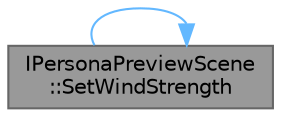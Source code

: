 digraph "IPersonaPreviewScene::SetWindStrength"
{
 // INTERACTIVE_SVG=YES
 // LATEX_PDF_SIZE
  bgcolor="transparent";
  edge [fontname=Helvetica,fontsize=10,labelfontname=Helvetica,labelfontsize=10];
  node [fontname=Helvetica,fontsize=10,shape=box,height=0.2,width=0.4];
  rankdir="LR";
  Node1 [id="Node000001",label="IPersonaPreviewScene\l::SetWindStrength",height=0.2,width=0.4,color="gray40", fillcolor="grey60", style="filled", fontcolor="black",tooltip="Set the wind strength."];
  Node1 -> Node1 [id="edge1_Node000001_Node000001",color="steelblue1",style="solid",tooltip=" "];
}
